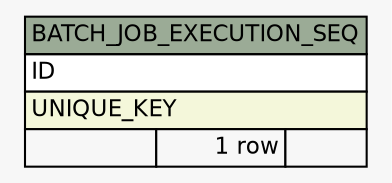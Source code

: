 // dot 2.36.0 on Mac OS X 10.10.2
// SchemaSpy rev 590
digraph "BATCH_JOB_EXECUTION_SEQ" {
  graph [
    rankdir="RL"
    bgcolor="#f7f7f7"
    nodesep="0.18"
    ranksep="0.46"
    fontname="Helvetica"
    fontsize="11"
  ];
  node [
    fontname="Helvetica"
    fontsize="11"
    shape="plaintext"
  ];
  edge [
    arrowsize="0.8"
  ];
  "BATCH_JOB_EXECUTION_SEQ" [
    label=<
    <TABLE BORDER="0" CELLBORDER="1" CELLSPACING="0" BGCOLOR="#ffffff">
      <TR><TD COLSPAN="3" BGCOLOR="#9bab96" ALIGN="CENTER">BATCH_JOB_EXECUTION_SEQ</TD></TR>
      <TR><TD PORT="ID" COLSPAN="3" ALIGN="LEFT">ID</TD></TR>
      <TR><TD PORT="UNIQUE_KEY" COLSPAN="3" BGCOLOR="#f4f7da" ALIGN="LEFT">UNIQUE_KEY</TD></TR>
      <TR><TD ALIGN="LEFT" BGCOLOR="#f7f7f7">  </TD><TD ALIGN="RIGHT" BGCOLOR="#f7f7f7">1 row</TD><TD ALIGN="RIGHT" BGCOLOR="#f7f7f7">  </TD></TR>
    </TABLE>>
    URL="tables/BATCH_JOB_EXECUTION_SEQ.html"
    tooltip="BATCH_JOB_EXECUTION_SEQ"
  ];
}
